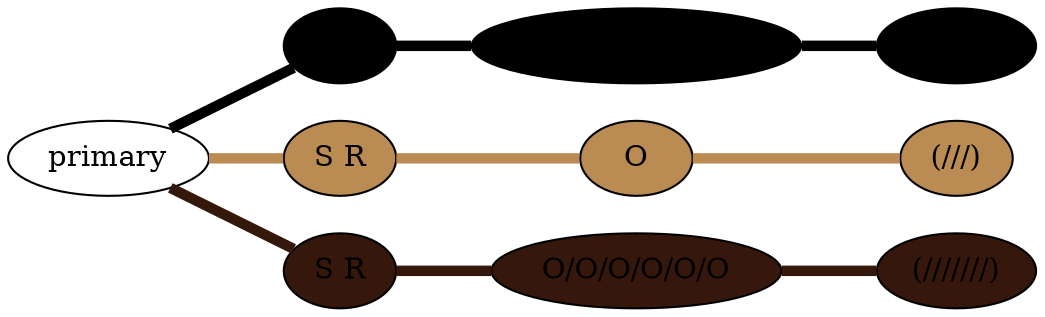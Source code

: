 graph {
 graph [rankdir=LR]
"1" [qtype="pendant_node", pendant_colors="#000000", pendant_ply="S", pendant_attach="R", pendant_length="37", label="S R", style=filled, fillcolor="#000000"]
"primary" -- "1" [qtype="pendant_link",penwidth=5,color="#000000"]
"1:0" [qtype="knot_node", knot_value="7", knot_type="S", knot_position="8.0", knot_spin="S", label="O/O/O/O/O/O/O", style=filled, fillcolor="#000000"]
"1" -- "1:0" [qtype="knot_link",penwidth=5,color="#000000"]
"1:1" [qtype="knot_node", knot_value="7", knot_type="L", knot_position="16.5", knot_spin="S", label="(///////)", style=filled, fillcolor="#000000"]
"1:0" -- "1:1" [qtype="knot_link",penwidth=5,color="#000000"]
"2" [qtype="pendant_node", pendant_colors="#BB8B54,#575E4E", pendant_ply="S", pendant_attach="R", pendant_length="45", label="S R", style=filled, fillcolor="#BB8B54"]
"primary" -- "2" [qtype="pendant_link",penwidth=5,color="#BB8B54"]
"2:0" [qtype="knot_node", knot_value="1", knot_type="S", knot_position="15.5", knot_spin="S", label="O", style=filled, fillcolor="#BB8B54"]
"2" -- "2:0" [qtype="knot_link",penwidth=5,color="#BB8B54"]
"2:1" [qtype="knot_node", knot_value="3", knot_type="L", knot_position="17.5", knot_spin="S", label="(///)", style=filled, fillcolor="#BB8B54"]
"2:0" -- "2:1" [qtype="knot_link",penwidth=5,color="#BB8B54"]
"3" [qtype="pendant_node", pendant_colors="#35170C", pendant_ply="S", pendant_attach="R", pendant_length="40", label="S R", style=filled, fillcolor="#35170C"]
"primary" -- "3" [qtype="pendant_link",penwidth=5,color="#35170C"]
"3:0" [qtype="knot_node", knot_value="6", knot_type="S", knot_position="7.0", knot_spin="S", label="O/O/O/O/O/O", style=filled, fillcolor="#35170C"]
"3" -- "3:0" [qtype="knot_link",penwidth=5,color="#35170C"]
"3:1" [qtype="knot_node", knot_value="7", knot_type="L", knot_position="26.5", knot_spin="S", label="(///////)", style=filled, fillcolor="#35170C"]
"3:0" -- "3:1" [qtype="knot_link",penwidth=5,color="#35170C"]
}

